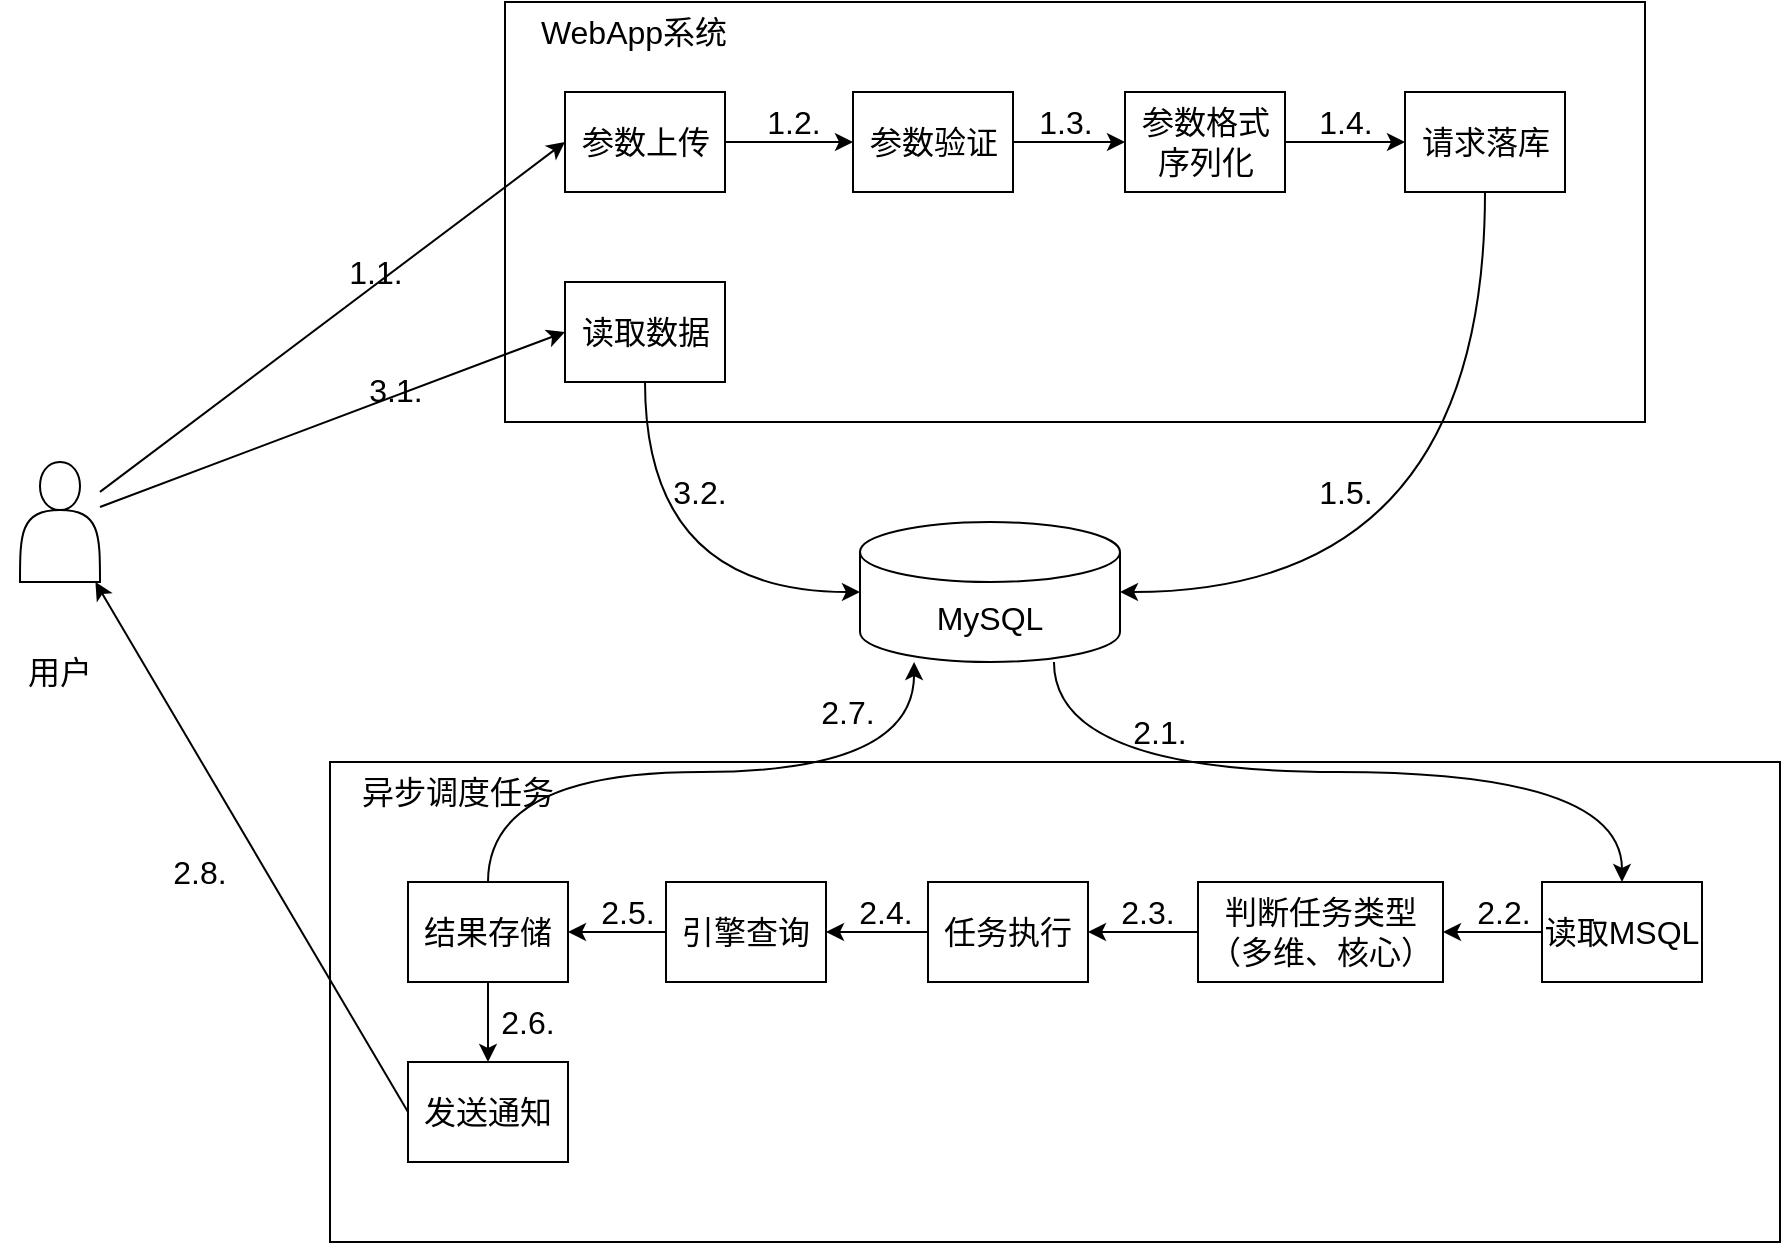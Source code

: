 <mxfile version="20.5.1" type="github">
  <diagram id="cv5yp4E07Ft9xXqj_xwi" name="第 1 页">
    <mxGraphModel dx="2893" dy="1131" grid="1" gridSize="10" guides="1" tooltips="1" connect="1" arrows="1" fold="1" page="1" pageScale="1" pageWidth="827" pageHeight="1169" math="0" shadow="0">
      <root>
        <mxCell id="0" />
        <mxCell id="1" parent="0" />
        <mxCell id="3gmpJjpRYQ7Jl560pdeX-17" value="" style="rounded=0;whiteSpace=wrap;html=1;fontSize=16;" vertex="1" parent="1">
          <mxGeometry x="242.5" y="280" width="570" height="210" as="geometry" />
        </mxCell>
        <mxCell id="3gmpJjpRYQ7Jl560pdeX-21" style="edgeStyle=none;rounded=0;orthogonalLoop=1;jettySize=auto;html=1;entryX=0;entryY=0.5;entryDx=0;entryDy=0;fontSize=16;" edge="1" parent="1" source="3gmpJjpRYQ7Jl560pdeX-18" target="3gmpJjpRYQ7Jl560pdeX-23">
          <mxGeometry relative="1" as="geometry">
            <mxPoint x="260" y="405" as="targetPoint" />
          </mxGeometry>
        </mxCell>
        <mxCell id="3gmpJjpRYQ7Jl560pdeX-54" style="edgeStyle=none;rounded=0;orthogonalLoop=1;jettySize=auto;html=1;entryX=0;entryY=0.5;entryDx=0;entryDy=0;fontSize=16;" edge="1" parent="1" source="3gmpJjpRYQ7Jl560pdeX-18" target="3gmpJjpRYQ7Jl560pdeX-53">
          <mxGeometry relative="1" as="geometry" />
        </mxCell>
        <mxCell id="3gmpJjpRYQ7Jl560pdeX-18" value="" style="shape=actor;whiteSpace=wrap;html=1;fontSize=16;" vertex="1" parent="1">
          <mxGeometry y="510" width="40" height="60" as="geometry" />
        </mxCell>
        <mxCell id="3gmpJjpRYQ7Jl560pdeX-25" style="edgeStyle=none;rounded=0;orthogonalLoop=1;jettySize=auto;html=1;entryX=0;entryY=0.5;entryDx=0;entryDy=0;fontSize=16;" edge="1" parent="1" source="3gmpJjpRYQ7Jl560pdeX-23" target="3gmpJjpRYQ7Jl560pdeX-26">
          <mxGeometry relative="1" as="geometry">
            <mxPoint x="452.876" y="360.528" as="targetPoint" />
          </mxGeometry>
        </mxCell>
        <mxCell id="3gmpJjpRYQ7Jl560pdeX-23" value="参数上传" style="rounded=0;whiteSpace=wrap;html=1;fontSize=16;" vertex="1" parent="1">
          <mxGeometry x="272.5" y="325" width="80" height="50" as="geometry" />
        </mxCell>
        <mxCell id="3gmpJjpRYQ7Jl560pdeX-28" style="edgeStyle=none;rounded=0;orthogonalLoop=1;jettySize=auto;html=1;entryX=0;entryY=0.5;entryDx=0;entryDy=0;fontSize=16;" edge="1" parent="1" source="3gmpJjpRYQ7Jl560pdeX-26" target="3gmpJjpRYQ7Jl560pdeX-27">
          <mxGeometry relative="1" as="geometry" />
        </mxCell>
        <mxCell id="3gmpJjpRYQ7Jl560pdeX-26" value="参数验证" style="rounded=0;whiteSpace=wrap;html=1;fontSize=16;" vertex="1" parent="1">
          <mxGeometry x="416.5" y="325" width="80" height="50" as="geometry" />
        </mxCell>
        <mxCell id="3gmpJjpRYQ7Jl560pdeX-31" style="edgeStyle=none;rounded=0;orthogonalLoop=1;jettySize=auto;html=1;fontSize=16;" edge="1" parent="1" source="3gmpJjpRYQ7Jl560pdeX-27" target="3gmpJjpRYQ7Jl560pdeX-29">
          <mxGeometry relative="1" as="geometry" />
        </mxCell>
        <mxCell id="3gmpJjpRYQ7Jl560pdeX-27" value="参数格式&lt;br style=&quot;font-size: 16px;&quot;&gt;序列化" style="rounded=0;whiteSpace=wrap;html=1;fontSize=16;" vertex="1" parent="1">
          <mxGeometry x="552.5" y="325" width="80" height="50" as="geometry" />
        </mxCell>
        <mxCell id="3gmpJjpRYQ7Jl560pdeX-33" style="edgeStyle=orthogonalEdgeStyle;rounded=0;orthogonalLoop=1;jettySize=auto;html=1;entryX=1;entryY=0.5;entryDx=0;entryDy=0;entryPerimeter=0;curved=1;fontSize=16;exitX=0.5;exitY=1;exitDx=0;exitDy=0;" edge="1" parent="1" source="3gmpJjpRYQ7Jl560pdeX-29" target="3gmpJjpRYQ7Jl560pdeX-32">
          <mxGeometry relative="1" as="geometry">
            <Array as="points">
              <mxPoint x="733" y="575" />
            </Array>
          </mxGeometry>
        </mxCell>
        <mxCell id="3gmpJjpRYQ7Jl560pdeX-29" value="请求落库" style="rounded=0;whiteSpace=wrap;html=1;fontSize=16;" vertex="1" parent="1">
          <mxGeometry x="692.5" y="325" width="80" height="50" as="geometry" />
        </mxCell>
        <mxCell id="3gmpJjpRYQ7Jl560pdeX-32" value="MySQL" style="shape=cylinder3;whiteSpace=wrap;html=1;boundedLbl=1;backgroundOutline=1;size=15;fontSize=16;" vertex="1" parent="1">
          <mxGeometry x="420" y="540" width="130" height="70" as="geometry" />
        </mxCell>
        <mxCell id="3gmpJjpRYQ7Jl560pdeX-35" value="" style="rounded=0;whiteSpace=wrap;html=1;fontSize=16;" vertex="1" parent="1">
          <mxGeometry x="155" y="660" width="725" height="240" as="geometry" />
        </mxCell>
        <mxCell id="3gmpJjpRYQ7Jl560pdeX-50" style="edgeStyle=none;rounded=0;orthogonalLoop=1;jettySize=auto;html=1;fontSize=16;" edge="1" parent="1" source="3gmpJjpRYQ7Jl560pdeX-37" target="3gmpJjpRYQ7Jl560pdeX-48">
          <mxGeometry relative="1" as="geometry" />
        </mxCell>
        <mxCell id="3gmpJjpRYQ7Jl560pdeX-37" value="引擎查询" style="rounded=0;whiteSpace=wrap;html=1;fontSize=16;" vertex="1" parent="1">
          <mxGeometry x="323" y="720" width="80" height="50" as="geometry" />
        </mxCell>
        <mxCell id="3gmpJjpRYQ7Jl560pdeX-45" style="edgeStyle=none;rounded=0;orthogonalLoop=1;jettySize=auto;html=1;fontSize=16;" edge="1" parent="1" source="3gmpJjpRYQ7Jl560pdeX-39" target="3gmpJjpRYQ7Jl560pdeX-37">
          <mxGeometry relative="1" as="geometry" />
        </mxCell>
        <mxCell id="3gmpJjpRYQ7Jl560pdeX-39" value="任务执行" style="rounded=0;whiteSpace=wrap;html=1;fontSize=16;" vertex="1" parent="1">
          <mxGeometry x="454" y="720" width="80" height="50" as="geometry" />
        </mxCell>
        <mxCell id="3gmpJjpRYQ7Jl560pdeX-44" style="edgeStyle=none;rounded=0;orthogonalLoop=1;jettySize=auto;html=1;entryX=1;entryY=0.5;entryDx=0;entryDy=0;fontSize=16;" edge="1" parent="1" source="3gmpJjpRYQ7Jl560pdeX-41" target="3gmpJjpRYQ7Jl560pdeX-39">
          <mxGeometry relative="1" as="geometry" />
        </mxCell>
        <mxCell id="3gmpJjpRYQ7Jl560pdeX-41" value="判断任务类型&lt;br style=&quot;font-size: 16px;&quot;&gt;（多维、核心）" style="rounded=0;whiteSpace=wrap;html=1;fontSize=16;" vertex="1" parent="1">
          <mxGeometry x="589" y="720" width="122.5" height="50" as="geometry" />
        </mxCell>
        <mxCell id="3gmpJjpRYQ7Jl560pdeX-43" style="edgeStyle=none;rounded=0;orthogonalLoop=1;jettySize=auto;html=1;fontSize=16;" edge="1" parent="1" source="3gmpJjpRYQ7Jl560pdeX-42" target="3gmpJjpRYQ7Jl560pdeX-41">
          <mxGeometry relative="1" as="geometry" />
        </mxCell>
        <mxCell id="3gmpJjpRYQ7Jl560pdeX-42" value="读取MSQL" style="rounded=0;whiteSpace=wrap;html=1;fontSize=16;" vertex="1" parent="1">
          <mxGeometry x="761" y="720" width="80" height="50" as="geometry" />
        </mxCell>
        <mxCell id="3gmpJjpRYQ7Jl560pdeX-46" style="edgeStyle=orthogonalEdgeStyle;rounded=0;orthogonalLoop=1;jettySize=auto;html=1;entryX=0.5;entryY=0;entryDx=0;entryDy=0;exitX=0.746;exitY=1;exitDx=0;exitDy=0;exitPerimeter=0;curved=1;fontSize=16;" edge="1" parent="1" source="3gmpJjpRYQ7Jl560pdeX-32" target="3gmpJjpRYQ7Jl560pdeX-42">
          <mxGeometry relative="1" as="geometry">
            <mxPoint x="666.724" y="610" as="sourcePoint" />
          </mxGeometry>
        </mxCell>
        <mxCell id="3gmpJjpRYQ7Jl560pdeX-51" style="edgeStyle=none;rounded=0;orthogonalLoop=1;jettySize=auto;html=1;fontSize=16;" edge="1" parent="1" source="3gmpJjpRYQ7Jl560pdeX-48" target="3gmpJjpRYQ7Jl560pdeX-49">
          <mxGeometry relative="1" as="geometry" />
        </mxCell>
        <mxCell id="3gmpJjpRYQ7Jl560pdeX-52" style="edgeStyle=orthogonalEdgeStyle;rounded=0;orthogonalLoop=1;jettySize=auto;html=1;entryX=0.208;entryY=1;entryDx=0;entryDy=0;entryPerimeter=0;exitX=0.5;exitY=0;exitDx=0;exitDy=0;curved=1;fontSize=16;" edge="1" parent="1" source="3gmpJjpRYQ7Jl560pdeX-48" target="3gmpJjpRYQ7Jl560pdeX-32">
          <mxGeometry relative="1" as="geometry" />
        </mxCell>
        <mxCell id="3gmpJjpRYQ7Jl560pdeX-48" value="结果存储" style="rounded=0;whiteSpace=wrap;html=1;fontSize=16;" vertex="1" parent="1">
          <mxGeometry x="194" y="720" width="80" height="50" as="geometry" />
        </mxCell>
        <mxCell id="3gmpJjpRYQ7Jl560pdeX-49" value="发送通知" style="rounded=0;whiteSpace=wrap;html=1;fontSize=16;" vertex="1" parent="1">
          <mxGeometry x="194" y="810" width="80" height="50" as="geometry" />
        </mxCell>
        <mxCell id="3gmpJjpRYQ7Jl560pdeX-47" style="edgeStyle=none;rounded=0;orthogonalLoop=1;jettySize=auto;html=1;exitX=0;exitY=0.5;exitDx=0;exitDy=0;fontSize=16;" edge="1" parent="1" source="3gmpJjpRYQ7Jl560pdeX-49" target="3gmpJjpRYQ7Jl560pdeX-18">
          <mxGeometry relative="1" as="geometry" />
        </mxCell>
        <mxCell id="3gmpJjpRYQ7Jl560pdeX-55" style="edgeStyle=orthogonalEdgeStyle;rounded=0;orthogonalLoop=1;jettySize=auto;html=1;entryX=0;entryY=0.5;entryDx=0;entryDy=0;entryPerimeter=0;curved=1;fontSize=16;exitX=0.5;exitY=1;exitDx=0;exitDy=0;" edge="1" parent="1" source="3gmpJjpRYQ7Jl560pdeX-53" target="3gmpJjpRYQ7Jl560pdeX-32">
          <mxGeometry relative="1" as="geometry" />
        </mxCell>
        <mxCell id="3gmpJjpRYQ7Jl560pdeX-53" value="读取数据" style="rounded=0;whiteSpace=wrap;html=1;fontSize=16;" vertex="1" parent="1">
          <mxGeometry x="272.5" y="420" width="80" height="50" as="geometry" />
        </mxCell>
        <mxCell id="3gmpJjpRYQ7Jl560pdeX-57" value="1.1." style="text;html=1;strokeColor=none;fillColor=none;align=center;verticalAlign=middle;whiteSpace=wrap;rounded=0;fontSize=16;" vertex="1" parent="1">
          <mxGeometry x="147.5" y="400" width="60" height="30" as="geometry" />
        </mxCell>
        <mxCell id="3gmpJjpRYQ7Jl560pdeX-58" value="1.2." style="text;html=1;strokeColor=none;fillColor=none;align=center;verticalAlign=middle;whiteSpace=wrap;rounded=0;fontSize=16;" vertex="1" parent="1">
          <mxGeometry x="356.5" y="325" width="60" height="30" as="geometry" />
        </mxCell>
        <mxCell id="3gmpJjpRYQ7Jl560pdeX-59" value="1.3." style="text;html=1;strokeColor=none;fillColor=none;align=center;verticalAlign=middle;whiteSpace=wrap;rounded=0;fontSize=16;" vertex="1" parent="1">
          <mxGeometry x="492.5" y="325" width="60" height="30" as="geometry" />
        </mxCell>
        <mxCell id="3gmpJjpRYQ7Jl560pdeX-60" value="1.4." style="text;html=1;strokeColor=none;fillColor=none;align=center;verticalAlign=middle;whiteSpace=wrap;rounded=0;fontSize=16;" vertex="1" parent="1">
          <mxGeometry x="632.5" y="325" width="60" height="30" as="geometry" />
        </mxCell>
        <mxCell id="3gmpJjpRYQ7Jl560pdeX-61" value="1.5." style="text;html=1;strokeColor=none;fillColor=none;align=center;verticalAlign=middle;whiteSpace=wrap;rounded=0;fontSize=16;" vertex="1" parent="1">
          <mxGeometry x="632.5" y="510" width="60" height="30" as="geometry" />
        </mxCell>
        <mxCell id="3gmpJjpRYQ7Jl560pdeX-62" value="2.1." style="text;html=1;strokeColor=none;fillColor=none;align=center;verticalAlign=middle;whiteSpace=wrap;rounded=0;fontSize=16;" vertex="1" parent="1">
          <mxGeometry x="540" y="630" width="60" height="30" as="geometry" />
        </mxCell>
        <mxCell id="3gmpJjpRYQ7Jl560pdeX-63" value="2.2." style="text;html=1;strokeColor=none;fillColor=none;align=center;verticalAlign=middle;whiteSpace=wrap;rounded=0;fontSize=16;" vertex="1" parent="1">
          <mxGeometry x="711.5" y="720" width="60" height="30" as="geometry" />
        </mxCell>
        <mxCell id="3gmpJjpRYQ7Jl560pdeX-64" value="2.3." style="text;html=1;strokeColor=none;fillColor=none;align=center;verticalAlign=middle;whiteSpace=wrap;rounded=0;fontSize=16;" vertex="1" parent="1">
          <mxGeometry x="534" y="720" width="60" height="30" as="geometry" />
        </mxCell>
        <mxCell id="3gmpJjpRYQ7Jl560pdeX-65" value="2.4." style="text;html=1;strokeColor=none;fillColor=none;align=center;verticalAlign=middle;whiteSpace=wrap;rounded=0;fontSize=16;" vertex="1" parent="1">
          <mxGeometry x="403" y="720" width="60" height="30" as="geometry" />
        </mxCell>
        <mxCell id="3gmpJjpRYQ7Jl560pdeX-66" value="2.5." style="text;html=1;strokeColor=none;fillColor=none;align=center;verticalAlign=middle;whiteSpace=wrap;rounded=0;fontSize=16;" vertex="1" parent="1">
          <mxGeometry x="274" y="720" width="60" height="30" as="geometry" />
        </mxCell>
        <mxCell id="3gmpJjpRYQ7Jl560pdeX-67" value="2.6." style="text;html=1;strokeColor=none;fillColor=none;align=center;verticalAlign=middle;whiteSpace=wrap;rounded=0;fontSize=16;" vertex="1" parent="1">
          <mxGeometry x="224" y="775" width="60" height="30" as="geometry" />
        </mxCell>
        <mxCell id="3gmpJjpRYQ7Jl560pdeX-68" value="2.8." style="text;html=1;strokeColor=none;fillColor=none;align=center;verticalAlign=middle;whiteSpace=wrap;rounded=0;fontSize=16;" vertex="1" parent="1">
          <mxGeometry x="60" y="700" width="60" height="30" as="geometry" />
        </mxCell>
        <mxCell id="3gmpJjpRYQ7Jl560pdeX-69" value="3.1." style="text;html=1;strokeColor=none;fillColor=none;align=center;verticalAlign=middle;whiteSpace=wrap;rounded=0;fontSize=16;" vertex="1" parent="1">
          <mxGeometry x="157.5" y="459" width="60" height="30" as="geometry" />
        </mxCell>
        <mxCell id="3gmpJjpRYQ7Jl560pdeX-72" value="3.2." style="text;html=1;strokeColor=none;fillColor=none;align=center;verticalAlign=middle;whiteSpace=wrap;rounded=0;fontSize=16;" vertex="1" parent="1">
          <mxGeometry x="310" y="510" width="60" height="30" as="geometry" />
        </mxCell>
        <mxCell id="3gmpJjpRYQ7Jl560pdeX-73" value="2.7." style="text;html=1;strokeColor=none;fillColor=none;align=center;verticalAlign=middle;whiteSpace=wrap;rounded=0;fontSize=16;" vertex="1" parent="1">
          <mxGeometry x="384" y="620" width="60" height="30" as="geometry" />
        </mxCell>
        <mxCell id="3gmpJjpRYQ7Jl560pdeX-74" value="用户" style="text;html=1;strokeColor=none;fillColor=none;align=center;verticalAlign=middle;whiteSpace=wrap;rounded=0;fontSize=16;" vertex="1" parent="1">
          <mxGeometry x="-10" y="600" width="60" height="30" as="geometry" />
        </mxCell>
        <mxCell id="3gmpJjpRYQ7Jl560pdeX-75" value="WebApp系统" style="text;html=1;strokeColor=none;fillColor=none;align=center;verticalAlign=middle;whiteSpace=wrap;rounded=0;fontSize=16;" vertex="1" parent="1">
          <mxGeometry x="242.5" y="280" width="127.5" height="30" as="geometry" />
        </mxCell>
        <mxCell id="3gmpJjpRYQ7Jl560pdeX-76" value="异步调度任务" style="text;html=1;strokeColor=none;fillColor=none;align=center;verticalAlign=middle;whiteSpace=wrap;rounded=0;fontSize=16;" vertex="1" parent="1">
          <mxGeometry x="155" y="660" width="127.5" height="30" as="geometry" />
        </mxCell>
      </root>
    </mxGraphModel>
  </diagram>
</mxfile>

